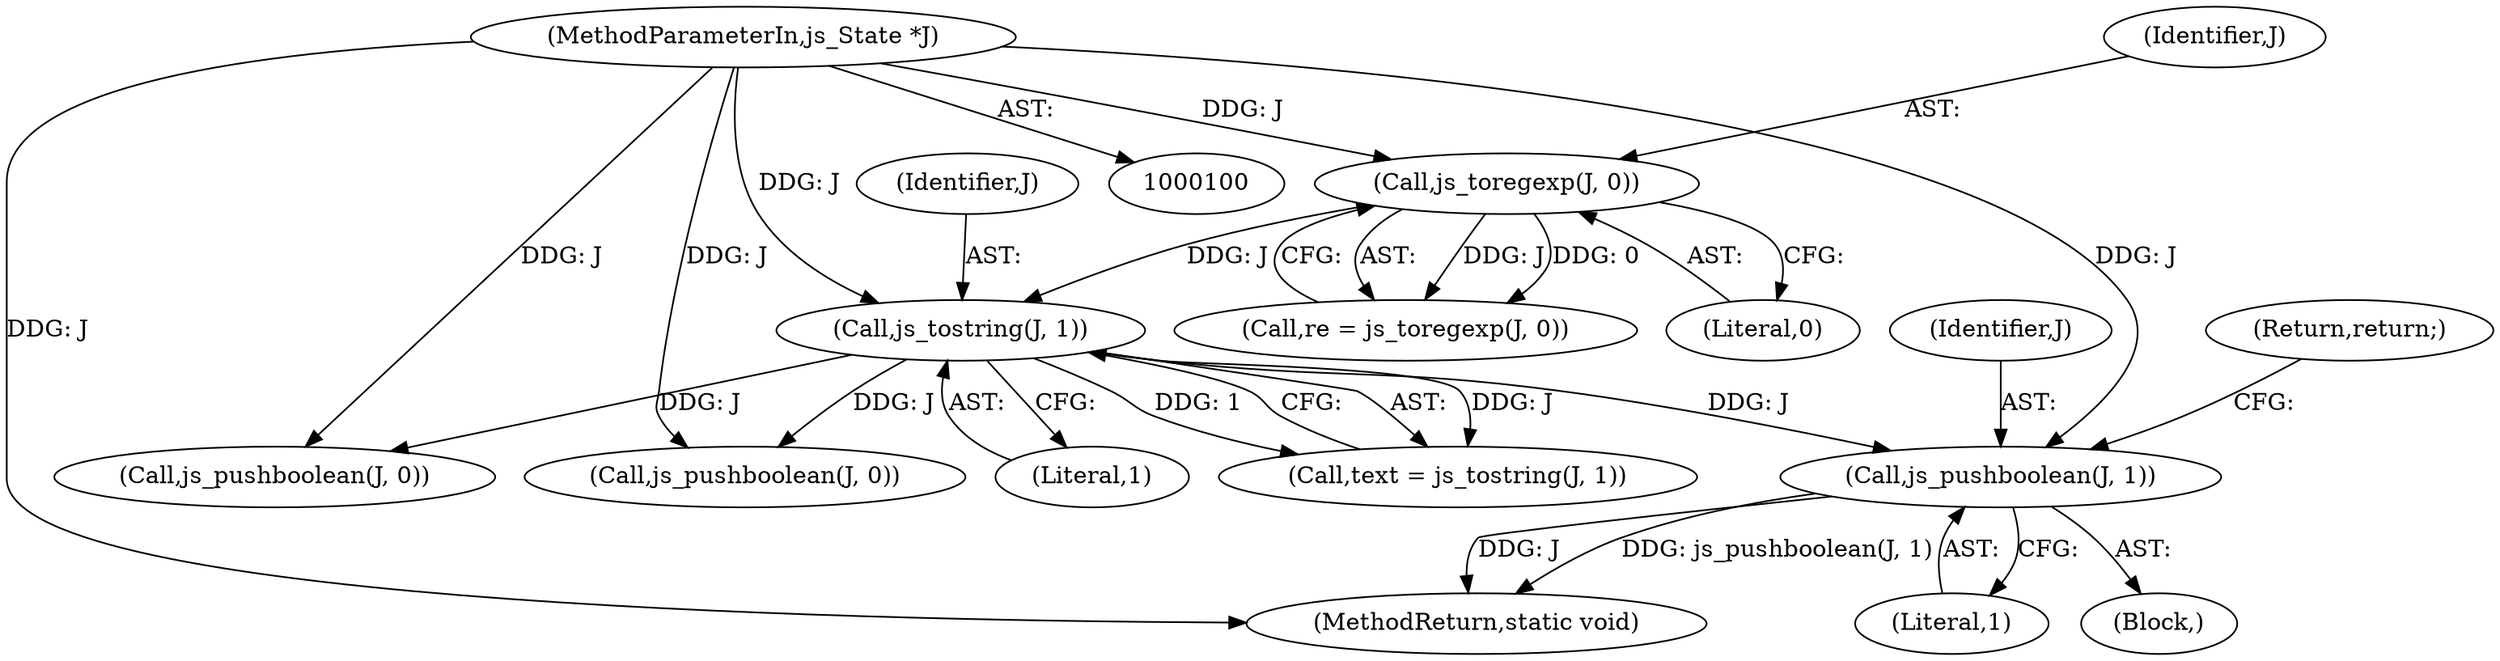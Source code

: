 digraph "0_mujs_00d4606c3baf813b7b1c176823b2729bf51002a2@pointer" {
"1000193" [label="(Call,js_pushboolean(J, 1))"];
"1000114" [label="(Call,js_tostring(J, 1))"];
"1000109" [label="(Call,js_toregexp(J, 0))"];
"1000101" [label="(MethodParameterIn,js_State *J)"];
"1000109" [label="(Call,js_toregexp(J, 0))"];
"1000193" [label="(Call,js_pushboolean(J, 1))"];
"1000114" [label="(Call,js_tostring(J, 1))"];
"1000195" [label="(Literal,1)"];
"1000111" [label="(Literal,0)"];
"1000208" [label="(Call,js_pushboolean(J, 0))"];
"1000112" [label="(Call,text = js_tostring(J, 1))"];
"1000110" [label="(Identifier,J)"];
"1000115" [label="(Identifier,J)"];
"1000140" [label="(Call,js_pushboolean(J, 0))"];
"1000211" [label="(MethodReturn,static void)"];
"1000196" [label="(Return,return;)"];
"1000169" [label="(Block,)"];
"1000194" [label="(Identifier,J)"];
"1000116" [label="(Literal,1)"];
"1000107" [label="(Call,re = js_toregexp(J, 0))"];
"1000101" [label="(MethodParameterIn,js_State *J)"];
"1000193" -> "1000169"  [label="AST: "];
"1000193" -> "1000195"  [label="CFG: "];
"1000194" -> "1000193"  [label="AST: "];
"1000195" -> "1000193"  [label="AST: "];
"1000196" -> "1000193"  [label="CFG: "];
"1000193" -> "1000211"  [label="DDG: J"];
"1000193" -> "1000211"  [label="DDG: js_pushboolean(J, 1)"];
"1000114" -> "1000193"  [label="DDG: J"];
"1000101" -> "1000193"  [label="DDG: J"];
"1000114" -> "1000112"  [label="AST: "];
"1000114" -> "1000116"  [label="CFG: "];
"1000115" -> "1000114"  [label="AST: "];
"1000116" -> "1000114"  [label="AST: "];
"1000112" -> "1000114"  [label="CFG: "];
"1000114" -> "1000112"  [label="DDG: J"];
"1000114" -> "1000112"  [label="DDG: 1"];
"1000109" -> "1000114"  [label="DDG: J"];
"1000101" -> "1000114"  [label="DDG: J"];
"1000114" -> "1000140"  [label="DDG: J"];
"1000114" -> "1000208"  [label="DDG: J"];
"1000109" -> "1000107"  [label="AST: "];
"1000109" -> "1000111"  [label="CFG: "];
"1000110" -> "1000109"  [label="AST: "];
"1000111" -> "1000109"  [label="AST: "];
"1000107" -> "1000109"  [label="CFG: "];
"1000109" -> "1000107"  [label="DDG: J"];
"1000109" -> "1000107"  [label="DDG: 0"];
"1000101" -> "1000109"  [label="DDG: J"];
"1000101" -> "1000100"  [label="AST: "];
"1000101" -> "1000211"  [label="DDG: J"];
"1000101" -> "1000140"  [label="DDG: J"];
"1000101" -> "1000208"  [label="DDG: J"];
}
